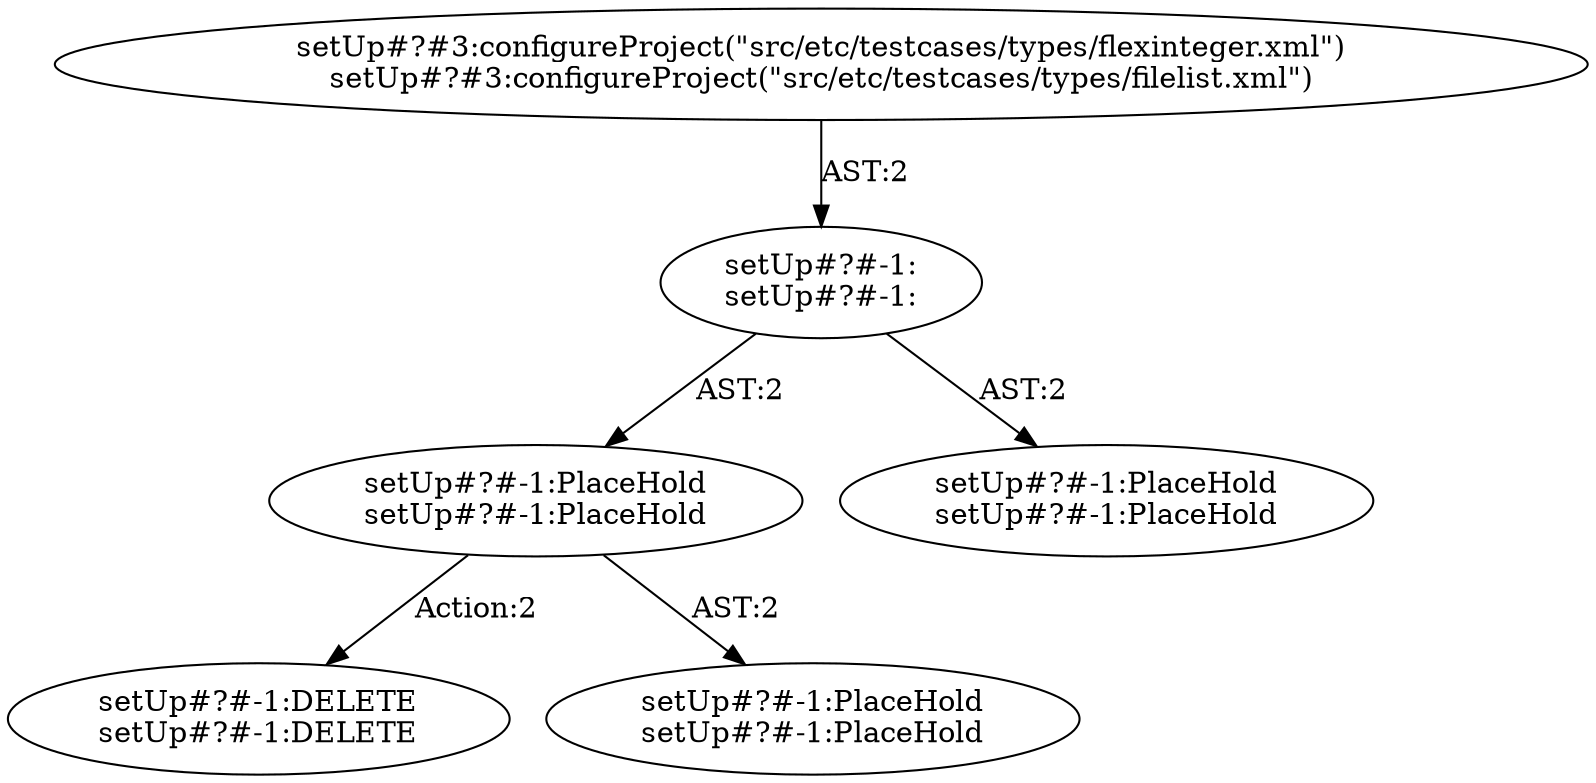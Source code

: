 digraph "Pattern" {
0 [label="setUp#?#-1:DELETE
setUp#?#-1:DELETE" shape=ellipse]
1 [label="setUp#?#-1:PlaceHold
setUp#?#-1:PlaceHold" shape=ellipse]
2 [label="setUp#?#-1:
setUp#?#-1:" shape=ellipse]
3 [label="setUp#?#3:configureProject(\"src/etc/testcases/types/flexinteger.xml\")
setUp#?#3:configureProject(\"src/etc/testcases/types/filelist.xml\")" shape=ellipse]
4 [label="setUp#?#-1:PlaceHold
setUp#?#-1:PlaceHold" shape=ellipse]
5 [label="setUp#?#-1:PlaceHold
setUp#?#-1:PlaceHold" shape=ellipse]
1 -> 0 [label="Action:2"];
1 -> 5 [label="AST:2"];
2 -> 1 [label="AST:2"];
2 -> 4 [label="AST:2"];
3 -> 2 [label="AST:2"];
}